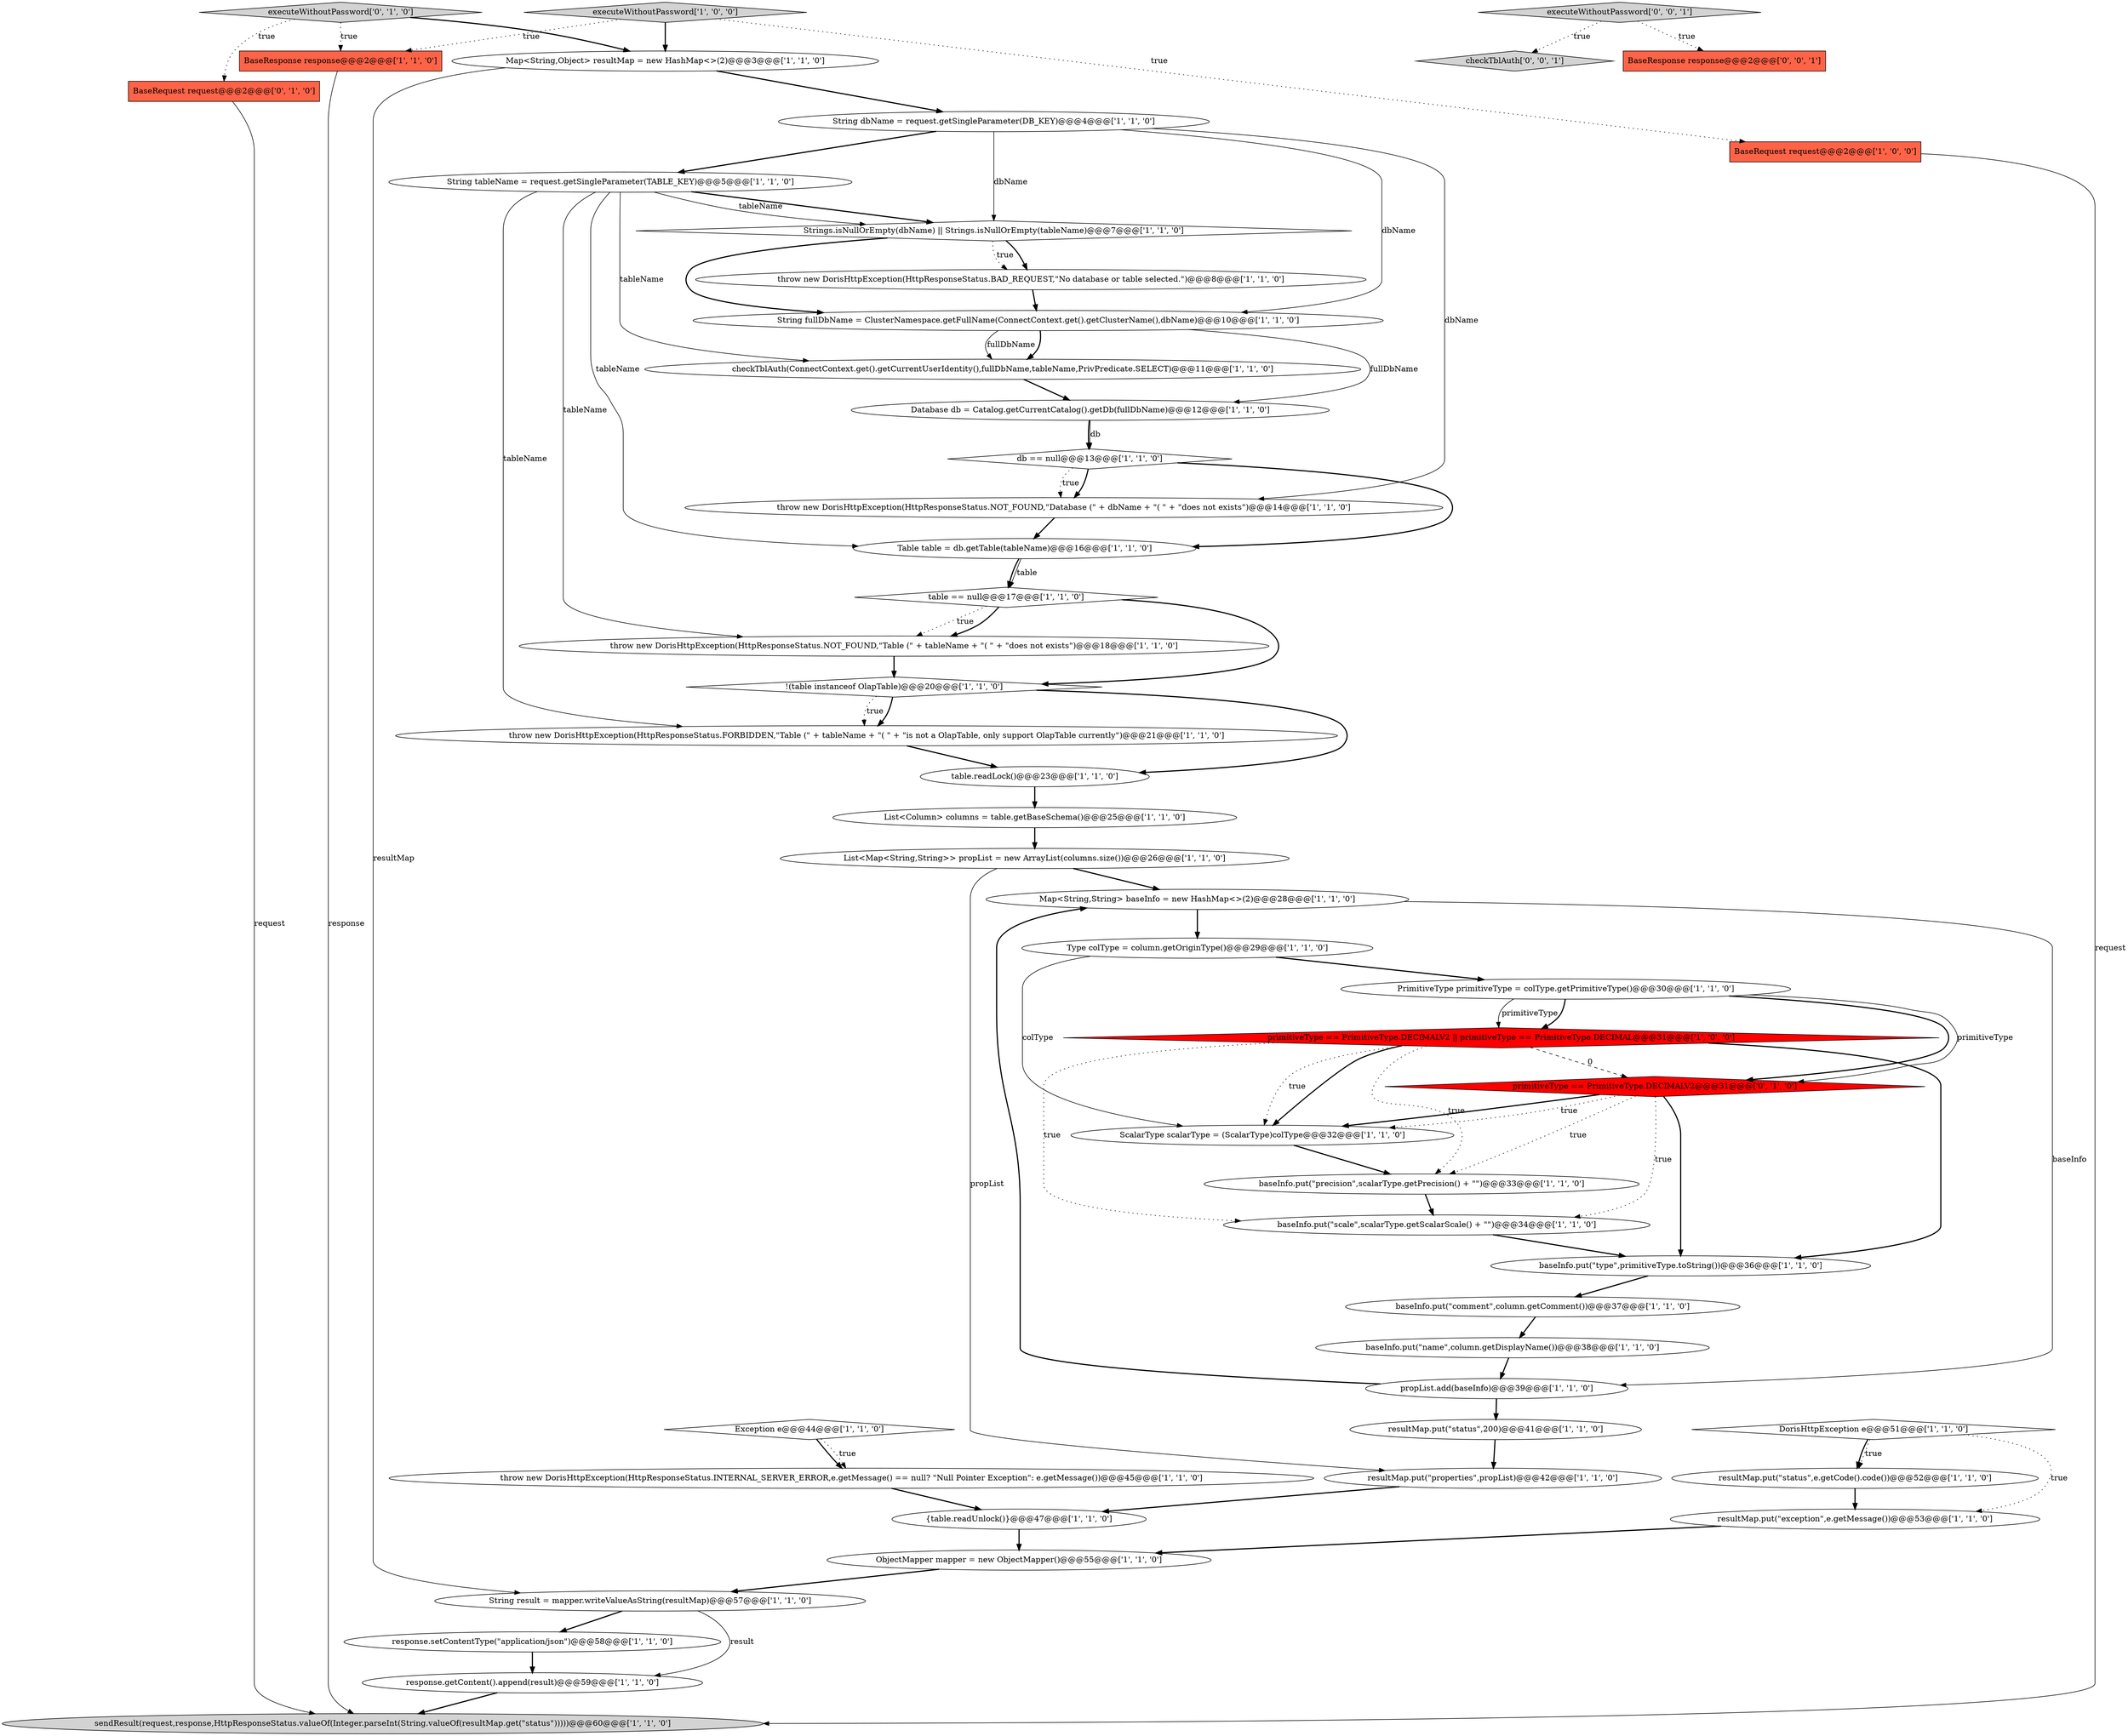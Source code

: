 digraph {
30 [style = filled, label = "throw new DorisHttpException(HttpResponseStatus.FORBIDDEN,\"Table (\" + tableName + \"( \" + \"is not a OlapTable, only support OlapTable currently\")@@@21@@@['1', '1', '0']", fillcolor = white, shape = ellipse image = "AAA0AAABBB1BBB"];
41 [style = filled, label = "baseInfo.put(\"precision\",scalarType.getPrecision() + \"\")@@@33@@@['1', '1', '0']", fillcolor = white, shape = ellipse image = "AAA0AAABBB1BBB"];
39 [style = filled, label = "List<Map<String,String>> propList = new ArrayList(columns.size())@@@26@@@['1', '1', '0']", fillcolor = white, shape = ellipse image = "AAA0AAABBB1BBB"];
42 [style = filled, label = "Database db = Catalog.getCurrentCatalog().getDb(fullDbName)@@@12@@@['1', '1', '0']", fillcolor = white, shape = ellipse image = "AAA0AAABBB1BBB"];
19 [style = filled, label = "Map<String,String> baseInfo = new HashMap<>(2)@@@28@@@['1', '1', '0']", fillcolor = white, shape = ellipse image = "AAA0AAABBB1BBB"];
25 [style = filled, label = "DorisHttpException e@@@51@@@['1', '1', '0']", fillcolor = white, shape = diamond image = "AAA0AAABBB1BBB"];
50 [style = filled, label = "checkTblAuth['0', '0', '1']", fillcolor = lightgray, shape = diamond image = "AAA0AAABBB3BBB"];
11 [style = filled, label = "throw new DorisHttpException(HttpResponseStatus.BAD_REQUEST,\"No database or table selected.\")@@@8@@@['1', '1', '0']", fillcolor = white, shape = ellipse image = "AAA0AAABBB1BBB"];
21 [style = filled, label = "Exception e@@@44@@@['1', '1', '0']", fillcolor = white, shape = diamond image = "AAA0AAABBB1BBB"];
33 [style = filled, label = "response.getContent().append(result)@@@59@@@['1', '1', '0']", fillcolor = white, shape = ellipse image = "AAA0AAABBB1BBB"];
40 [style = filled, label = "table == null@@@17@@@['1', '1', '0']", fillcolor = white, shape = diamond image = "AAA0AAABBB1BBB"];
2 [style = filled, label = "String tableName = request.getSingleParameter(TABLE_KEY)@@@5@@@['1', '1', '0']", fillcolor = white, shape = ellipse image = "AAA0AAABBB1BBB"];
49 [style = filled, label = "executeWithoutPassword['0', '0', '1']", fillcolor = lightgray, shape = diamond image = "AAA0AAABBB3BBB"];
34 [style = filled, label = "ObjectMapper mapper = new ObjectMapper()@@@55@@@['1', '1', '0']", fillcolor = white, shape = ellipse image = "AAA0AAABBB1BBB"];
4 [style = filled, label = "Type colType = column.getOriginType()@@@29@@@['1', '1', '0']", fillcolor = white, shape = ellipse image = "AAA0AAABBB1BBB"];
22 [style = filled, label = "String dbName = request.getSingleParameter(DB_KEY)@@@4@@@['1', '1', '0']", fillcolor = white, shape = ellipse image = "AAA0AAABBB1BBB"];
36 [style = filled, label = "resultMap.put(\"properties\",propList)@@@42@@@['1', '1', '0']", fillcolor = white, shape = ellipse image = "AAA0AAABBB1BBB"];
12 [style = filled, label = "PrimitiveType primitiveType = colType.getPrimitiveType()@@@30@@@['1', '1', '0']", fillcolor = white, shape = ellipse image = "AAA0AAABBB1BBB"];
1 [style = filled, label = "throw new DorisHttpException(HttpResponseStatus.NOT_FOUND,\"Table (\" + tableName + \"( \" + \"does not exists\")@@@18@@@['1', '1', '0']", fillcolor = white, shape = ellipse image = "AAA0AAABBB1BBB"];
48 [style = filled, label = "BaseResponse response@@@2@@@['0', '0', '1']", fillcolor = tomato, shape = box image = "AAA0AAABBB3BBB"];
20 [style = filled, label = "resultMap.put(\"exception\",e.getMessage())@@@53@@@['1', '1', '0']", fillcolor = white, shape = ellipse image = "AAA0AAABBB1BBB"];
3 [style = filled, label = "Strings.isNullOrEmpty(dbName) || Strings.isNullOrEmpty(tableName)@@@7@@@['1', '1', '0']", fillcolor = white, shape = diamond image = "AAA0AAABBB1BBB"];
18 [style = filled, label = "!(table instanceof OlapTable)@@@20@@@['1', '1', '0']", fillcolor = white, shape = diamond image = "AAA0AAABBB1BBB"];
47 [style = filled, label = "executeWithoutPassword['0', '1', '0']", fillcolor = lightgray, shape = diamond image = "AAA0AAABBB2BBB"];
24 [style = filled, label = "baseInfo.put(\"scale\",scalarType.getScalarScale() + \"\")@@@34@@@['1', '1', '0']", fillcolor = white, shape = ellipse image = "AAA0AAABBB1BBB"];
7 [style = filled, label = "Table table = db.getTable(tableName)@@@16@@@['1', '1', '0']", fillcolor = white, shape = ellipse image = "AAA0AAABBB1BBB"];
10 [style = filled, label = "baseInfo.put(\"comment\",column.getComment())@@@37@@@['1', '1', '0']", fillcolor = white, shape = ellipse image = "AAA0AAABBB1BBB"];
35 [style = filled, label = "table.readLock()@@@23@@@['1', '1', '0']", fillcolor = white, shape = ellipse image = "AAA0AAABBB1BBB"];
8 [style = filled, label = "primitiveType == PrimitiveType.DECIMALV2 || primitiveType == PrimitiveType.DECIMAL@@@31@@@['1', '0', '0']", fillcolor = red, shape = diamond image = "AAA1AAABBB1BBB"];
5 [style = filled, label = "String result = mapper.writeValueAsString(resultMap)@@@57@@@['1', '1', '0']", fillcolor = white, shape = ellipse image = "AAA0AAABBB1BBB"];
6 [style = filled, label = "checkTblAuth(ConnectContext.get().getCurrentUserIdentity(),fullDbName,tableName,PrivPredicate.SELECT)@@@11@@@['1', '1', '0']", fillcolor = white, shape = ellipse image = "AAA0AAABBB1BBB"];
14 [style = filled, label = "resultMap.put(\"status\",e.getCode().code())@@@52@@@['1', '1', '0']", fillcolor = white, shape = ellipse image = "AAA0AAABBB1BBB"];
31 [style = filled, label = "resultMap.put(\"status\",200)@@@41@@@['1', '1', '0']", fillcolor = white, shape = ellipse image = "AAA0AAABBB1BBB"];
43 [style = filled, label = "db == null@@@13@@@['1', '1', '0']", fillcolor = white, shape = diamond image = "AAA0AAABBB1BBB"];
44 [style = filled, label = "ScalarType scalarType = (ScalarType)colType@@@32@@@['1', '1', '0']", fillcolor = white, shape = ellipse image = "AAA0AAABBB1BBB"];
46 [style = filled, label = "BaseRequest request@@@2@@@['0', '1', '0']", fillcolor = tomato, shape = box image = "AAA0AAABBB2BBB"];
28 [style = filled, label = "{table.readUnlock()}@@@47@@@['1', '1', '0']", fillcolor = white, shape = ellipse image = "AAA0AAABBB1BBB"];
23 [style = filled, label = "throw new DorisHttpException(HttpResponseStatus.NOT_FOUND,\"Database (\" + dbName + \"( \" + \"does not exists\")@@@14@@@['1', '1', '0']", fillcolor = white, shape = ellipse image = "AAA0AAABBB1BBB"];
29 [style = filled, label = "response.setContentType(\"application/json\")@@@58@@@['1', '1', '0']", fillcolor = white, shape = ellipse image = "AAA0AAABBB1BBB"];
15 [style = filled, label = "BaseRequest request@@@2@@@['1', '0', '0']", fillcolor = tomato, shape = box image = "AAA0AAABBB1BBB"];
45 [style = filled, label = "primitiveType == PrimitiveType.DECIMALV2@@@31@@@['0', '1', '0']", fillcolor = red, shape = diamond image = "AAA1AAABBB2BBB"];
32 [style = filled, label = "List<Column> columns = table.getBaseSchema()@@@25@@@['1', '1', '0']", fillcolor = white, shape = ellipse image = "AAA0AAABBB1BBB"];
26 [style = filled, label = "String fullDbName = ClusterNamespace.getFullName(ConnectContext.get().getClusterName(),dbName)@@@10@@@['1', '1', '0']", fillcolor = white, shape = ellipse image = "AAA0AAABBB1BBB"];
37 [style = filled, label = "BaseResponse response@@@2@@@['1', '1', '0']", fillcolor = tomato, shape = box image = "AAA0AAABBB1BBB"];
17 [style = filled, label = "propList.add(baseInfo)@@@39@@@['1', '1', '0']", fillcolor = white, shape = ellipse image = "AAA0AAABBB1BBB"];
0 [style = filled, label = "executeWithoutPassword['1', '0', '0']", fillcolor = lightgray, shape = diamond image = "AAA0AAABBB1BBB"];
16 [style = filled, label = "baseInfo.put(\"type\",primitiveType.toString())@@@36@@@['1', '1', '0']", fillcolor = white, shape = ellipse image = "AAA0AAABBB1BBB"];
27 [style = filled, label = "sendResult(request,response,HttpResponseStatus.valueOf(Integer.parseInt(String.valueOf(resultMap.get(\"status\")))))@@@60@@@['1', '1', '0']", fillcolor = lightgray, shape = ellipse image = "AAA0AAABBB1BBB"];
9 [style = filled, label = "baseInfo.put(\"name\",column.getDisplayName())@@@38@@@['1', '1', '0']", fillcolor = white, shape = ellipse image = "AAA0AAABBB1BBB"];
38 [style = filled, label = "Map<String,Object> resultMap = new HashMap<>(2)@@@3@@@['1', '1', '0']", fillcolor = white, shape = ellipse image = "AAA0AAABBB1BBB"];
13 [style = filled, label = "throw new DorisHttpException(HttpResponseStatus.INTERNAL_SERVER_ERROR,e.getMessage() == null? \"Null Pointer Exception\": e.getMessage())@@@45@@@['1', '1', '0']", fillcolor = white, shape = ellipse image = "AAA0AAABBB1BBB"];
8->16 [style = bold, label=""];
39->19 [style = bold, label=""];
2->30 [style = solid, label="tableName"];
12->45 [style = bold, label=""];
36->28 [style = bold, label=""];
18->30 [style = bold, label=""];
25->14 [style = bold, label=""];
8->44 [style = bold, label=""];
47->37 [style = dotted, label="true"];
43->23 [style = bold, label=""];
47->46 [style = dotted, label="true"];
2->6 [style = solid, label="tableName"];
18->35 [style = bold, label=""];
2->7 [style = solid, label="tableName"];
7->40 [style = solid, label="table"];
14->20 [style = bold, label=""];
21->13 [style = bold, label=""];
49->48 [style = dotted, label="true"];
5->29 [style = bold, label=""];
12->8 [style = solid, label="primitiveType"];
20->34 [style = bold, label=""];
2->1 [style = solid, label="tableName"];
3->11 [style = bold, label=""];
9->17 [style = bold, label=""];
45->44 [style = dotted, label="true"];
26->6 [style = bold, label=""];
33->27 [style = bold, label=""];
0->38 [style = bold, label=""];
25->20 [style = dotted, label="true"];
0->37 [style = dotted, label="true"];
44->41 [style = bold, label=""];
22->26 [style = solid, label="dbName"];
21->13 [style = dotted, label="true"];
23->7 [style = bold, label=""];
45->24 [style = dotted, label="true"];
43->23 [style = dotted, label="true"];
46->27 [style = solid, label="request"];
38->5 [style = solid, label="resultMap"];
11->26 [style = bold, label=""];
26->6 [style = solid, label="fullDbName"];
22->2 [style = bold, label=""];
2->3 [style = bold, label=""];
42->43 [style = solid, label="db"];
6->42 [style = bold, label=""];
4->44 [style = solid, label="colType"];
3->26 [style = bold, label=""];
49->50 [style = dotted, label="true"];
35->32 [style = bold, label=""];
31->36 [style = bold, label=""];
45->16 [style = bold, label=""];
8->41 [style = dotted, label="true"];
45->44 [style = bold, label=""];
45->41 [style = dotted, label="true"];
8->24 [style = dotted, label="true"];
43->7 [style = bold, label=""];
30->35 [style = bold, label=""];
12->8 [style = bold, label=""];
4->12 [style = bold, label=""];
40->1 [style = dotted, label="true"];
32->39 [style = bold, label=""];
10->9 [style = bold, label=""];
7->40 [style = bold, label=""];
22->23 [style = solid, label="dbName"];
3->11 [style = dotted, label="true"];
42->43 [style = bold, label=""];
41->24 [style = bold, label=""];
28->34 [style = bold, label=""];
16->10 [style = bold, label=""];
34->5 [style = bold, label=""];
0->15 [style = dotted, label="true"];
17->31 [style = bold, label=""];
37->27 [style = solid, label="response"];
2->3 [style = solid, label="tableName"];
15->27 [style = solid, label="request"];
40->18 [style = bold, label=""];
1->18 [style = bold, label=""];
8->44 [style = dotted, label="true"];
19->17 [style = solid, label="baseInfo"];
25->14 [style = dotted, label="true"];
47->38 [style = bold, label=""];
22->3 [style = solid, label="dbName"];
17->19 [style = bold, label=""];
40->1 [style = bold, label=""];
24->16 [style = bold, label=""];
29->33 [style = bold, label=""];
5->33 [style = solid, label="result"];
26->42 [style = solid, label="fullDbName"];
12->45 [style = solid, label="primitiveType"];
8->45 [style = dashed, label="0"];
39->36 [style = solid, label="propList"];
19->4 [style = bold, label=""];
38->22 [style = bold, label=""];
13->28 [style = bold, label=""];
18->30 [style = dotted, label="true"];
}
